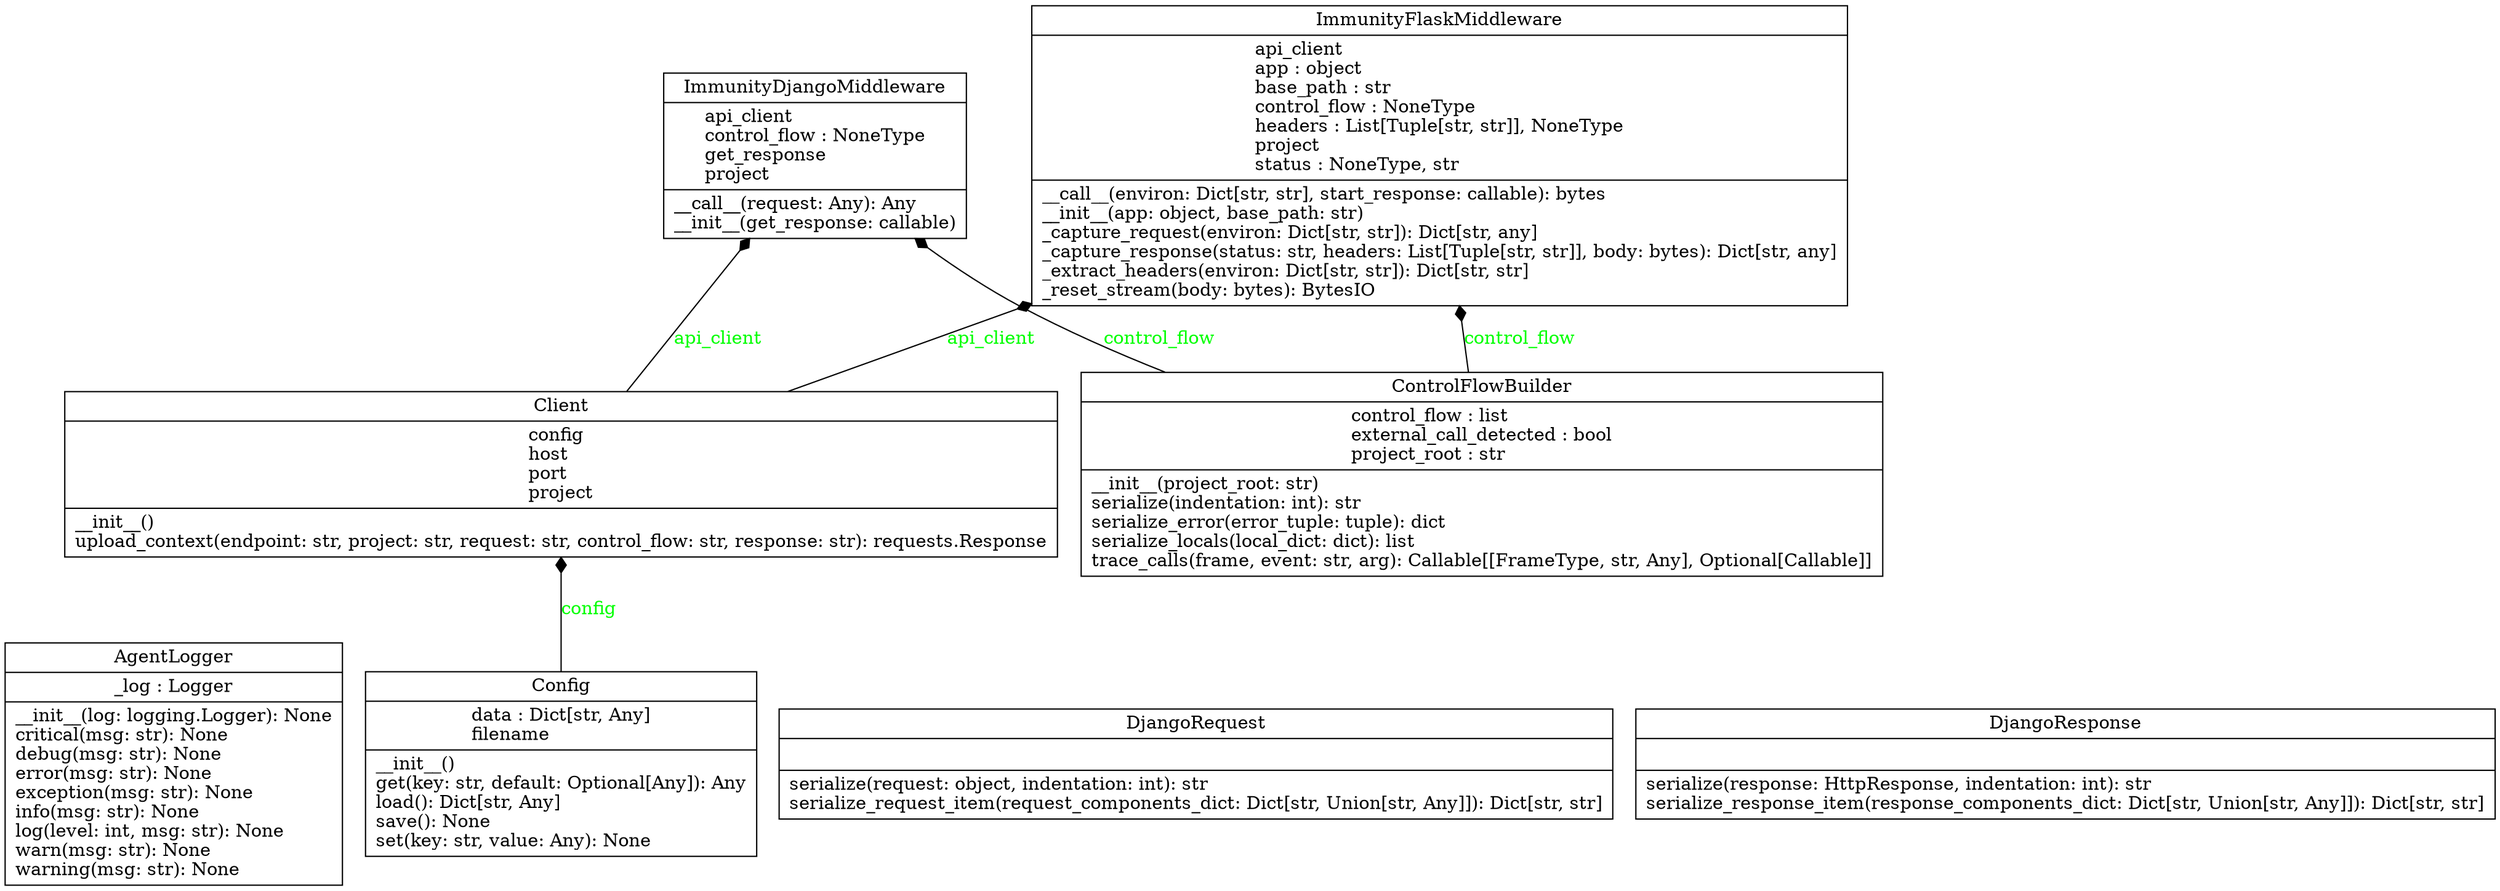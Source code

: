 digraph "classes" {
rankdir=BT
charset="utf-8"
"immunity_agent.logger.AgentLogger" [color="black", fontcolor="black", label=<{AgentLogger|_log : Logger<br ALIGN="LEFT"/>|__init__(log: logging.Logger): None<br ALIGN="LEFT"/>critical(msg: str): None<br ALIGN="LEFT"/>debug(msg: str): None<br ALIGN="LEFT"/>error(msg: str): None<br ALIGN="LEFT"/>exception(msg: str): None<br ALIGN="LEFT"/>info(msg: str): None<br ALIGN="LEFT"/>log(level: int, msg: str): None<br ALIGN="LEFT"/>warn(msg: str): None<br ALIGN="LEFT"/>warning(msg: str): None<br ALIGN="LEFT"/>}>, shape="record", style="solid"];
"immunity_agent.api.client.Client" [color="black", fontcolor="black", label=<{Client|config<br ALIGN="LEFT"/>host<br ALIGN="LEFT"/>port<br ALIGN="LEFT"/>project<br ALIGN="LEFT"/>|__init__()<br ALIGN="LEFT"/>upload_context(endpoint: str, project: str, request: str, control_flow: str, response: str): requests.Response<br ALIGN="LEFT"/>}>, shape="record", style="solid"];
"immunity_agent.config.Config" [color="black", fontcolor="black", label=<{Config|data : Dict[str, Any]<br ALIGN="LEFT"/>filename<br ALIGN="LEFT"/>|__init__()<br ALIGN="LEFT"/>get(key: str, default: Optional[Any]): Any<br ALIGN="LEFT"/>load(): Dict[str, Any]<br ALIGN="LEFT"/>save(): None<br ALIGN="LEFT"/>set(key: str, value: Any): None<br ALIGN="LEFT"/>}>, shape="record", style="solid"];
"immunity_agent.control_flow.control_flow.ControlFlowBuilder" [color="black", fontcolor="black", label=<{ControlFlowBuilder|control_flow : list<br ALIGN="LEFT"/>external_call_detected : bool<br ALIGN="LEFT"/>project_root : str<br ALIGN="LEFT"/>|__init__(project_root: str)<br ALIGN="LEFT"/>serialize(indentation: int): str<br ALIGN="LEFT"/>serialize_error(error_tuple: tuple): dict<br ALIGN="LEFT"/>serialize_locals(local_dict: dict): list<br ALIGN="LEFT"/>trace_calls(frame, event: str, arg): Callable[[FrameType, str, Any], Optional[Callable]]<br ALIGN="LEFT"/>}>, shape="record", style="solid"];
"immunity_agent.request.django_request.DjangoRequest" [color="black", fontcolor="black", label=<{DjangoRequest|<br ALIGN="LEFT"/>|serialize(request: object, indentation: int): str<br ALIGN="LEFT"/>serialize_request_item(request_components_dict: Dict[str, Union[str, Any]]): Dict[str, str]<br ALIGN="LEFT"/>}>, shape="record", style="solid"];
"immunity_agent.response.django_response.DjangoResponse" [color="black", fontcolor="black", label=<{DjangoResponse|<br ALIGN="LEFT"/>|serialize(response: HttpResponse, indentation: int): str<br ALIGN="LEFT"/>serialize_response_item(response_components_dict: Dict[str, Union[str, Any]]): Dict[str, str]<br ALIGN="LEFT"/>}>, shape="record", style="solid"];
"immunity_agent.middlewares.django_middleware.ImmunityDjangoMiddleware" [color="black", fontcolor="black", label=<{ImmunityDjangoMiddleware|api_client<br ALIGN="LEFT"/>control_flow : NoneType<br ALIGN="LEFT"/>get_response<br ALIGN="LEFT"/>project<br ALIGN="LEFT"/>|__call__(request: Any): Any<br ALIGN="LEFT"/>__init__(get_response: callable)<br ALIGN="LEFT"/>}>, shape="record", style="solid"];
"immunity_agent.middlewares.flask_middleware.ImmunityFlaskMiddleware" [color="black", fontcolor="black", label=<{ImmunityFlaskMiddleware|api_client<br ALIGN="LEFT"/>app : object<br ALIGN="LEFT"/>base_path : str<br ALIGN="LEFT"/>control_flow : NoneType<br ALIGN="LEFT"/>headers : List[Tuple[str, str]], NoneType<br ALIGN="LEFT"/>project<br ALIGN="LEFT"/>status : NoneType, str<br ALIGN="LEFT"/>|__call__(environ: Dict[str, str], start_response: callable): bytes<br ALIGN="LEFT"/>__init__(app: object, base_path: str)<br ALIGN="LEFT"/>_capture_request(environ: Dict[str, str]): Dict[str, any]<br ALIGN="LEFT"/>_capture_response(status: str, headers: List[Tuple[str, str]], body: bytes): Dict[str, any]<br ALIGN="LEFT"/>_extract_headers(environ: Dict[str, str]): Dict[str, str]<br ALIGN="LEFT"/>_reset_stream(body: bytes): BytesIO<br ALIGN="LEFT"/>}>, shape="record", style="solid"];
"immunity_agent.api.client.Client" -> "immunity_agent.middlewares.django_middleware.ImmunityDjangoMiddleware" [arrowhead="diamond", arrowtail="none", fontcolor="green", label="api_client", style="solid"];
"immunity_agent.api.client.Client" -> "immunity_agent.middlewares.flask_middleware.ImmunityFlaskMiddleware" [arrowhead="diamond", arrowtail="none", fontcolor="green", label="api_client", style="solid"];
"immunity_agent.config.Config" -> "immunity_agent.api.client.Client" [arrowhead="diamond", arrowtail="none", fontcolor="green", label="config", style="solid"];
"immunity_agent.control_flow.control_flow.ControlFlowBuilder" -> "immunity_agent.middlewares.django_middleware.ImmunityDjangoMiddleware" [arrowhead="diamond", arrowtail="none", fontcolor="green", label="control_flow", style="solid"];
"immunity_agent.control_flow.control_flow.ControlFlowBuilder" -> "immunity_agent.middlewares.flask_middleware.ImmunityFlaskMiddleware" [arrowhead="diamond", arrowtail="none", fontcolor="green", label="control_flow", style="solid"];
}
